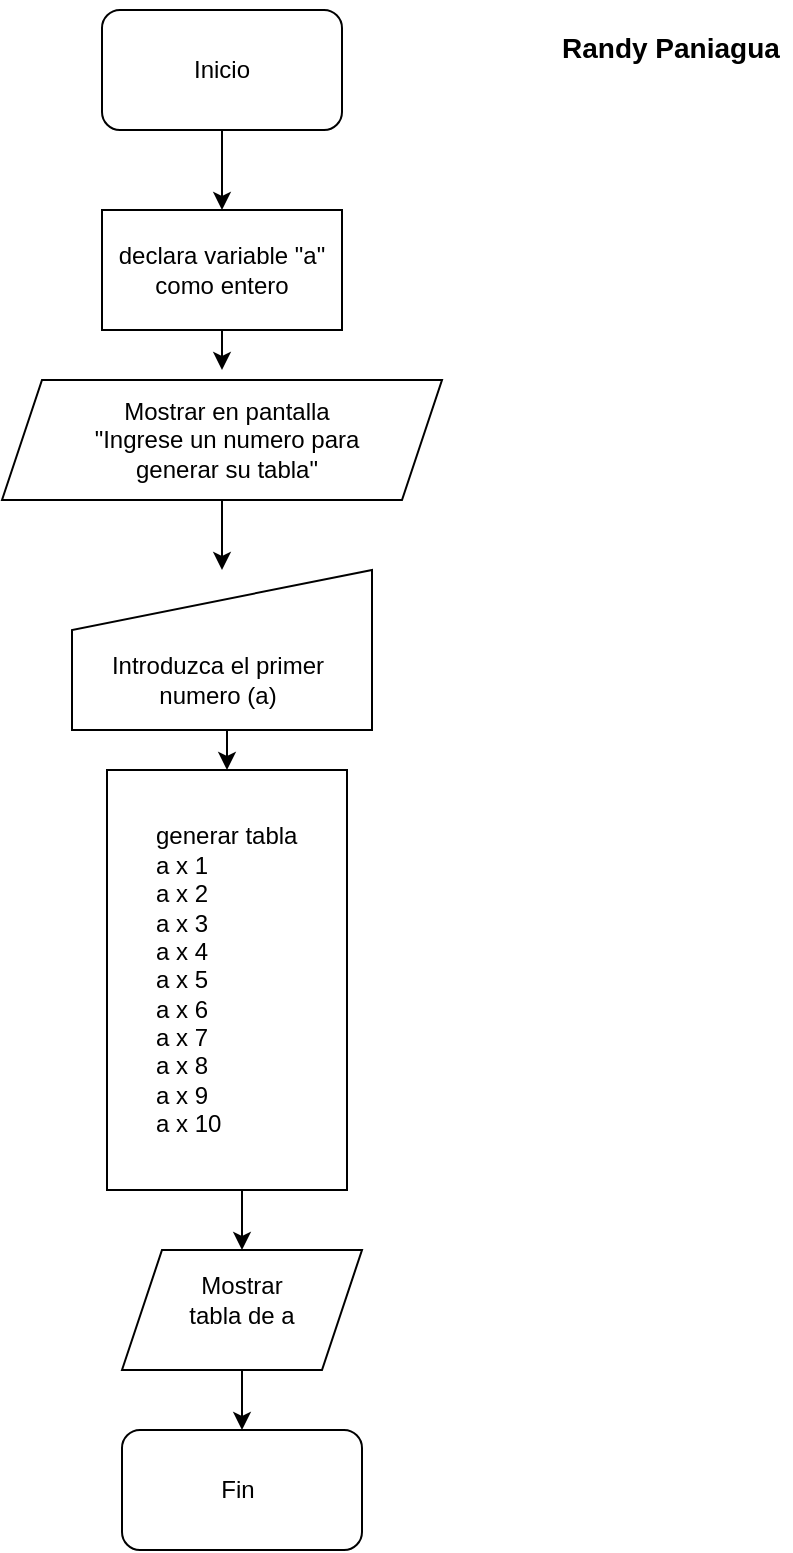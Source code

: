 <mxfile version="26.1.1">
  <diagram name="Página-1" id="qoeQH66abesUYm4jTpTn">
    <mxGraphModel dx="1020" dy="504" grid="1" gridSize="10" guides="1" tooltips="1" connect="1" arrows="1" fold="1" page="1" pageScale="1" pageWidth="827" pageHeight="1169" math="0" shadow="0">
      <root>
        <mxCell id="0" />
        <mxCell id="1" parent="0" />
        <mxCell id="7a81lDwzU7z2IchHKS0u-1" style="edgeStyle=orthogonalEdgeStyle;rounded=0;orthogonalLoop=1;jettySize=auto;html=1;exitX=0.5;exitY=1;exitDx=0;exitDy=0;entryX=0.5;entryY=0;entryDx=0;entryDy=0;" edge="1" parent="1" source="7a81lDwzU7z2IchHKS0u-2" target="7a81lDwzU7z2IchHKS0u-5">
          <mxGeometry relative="1" as="geometry" />
        </mxCell>
        <mxCell id="7a81lDwzU7z2IchHKS0u-2" value="" style="rounded=1;whiteSpace=wrap;html=1;" vertex="1" parent="1">
          <mxGeometry x="265" y="140" width="120" height="60" as="geometry" />
        </mxCell>
        <mxCell id="7a81lDwzU7z2IchHKS0u-3" value="Inicio" style="text;html=1;align=center;verticalAlign=middle;whiteSpace=wrap;rounded=0;" vertex="1" parent="1">
          <mxGeometry x="295" y="155" width="60" height="30" as="geometry" />
        </mxCell>
        <mxCell id="7a81lDwzU7z2IchHKS0u-4" style="edgeStyle=orthogonalEdgeStyle;rounded=0;orthogonalLoop=1;jettySize=auto;html=1;exitX=0.5;exitY=1;exitDx=0;exitDy=0;" edge="1" parent="1" source="7a81lDwzU7z2IchHKS0u-5">
          <mxGeometry relative="1" as="geometry">
            <mxPoint x="325" y="320" as="targetPoint" />
          </mxGeometry>
        </mxCell>
        <mxCell id="7a81lDwzU7z2IchHKS0u-5" value="" style="rounded=0;whiteSpace=wrap;html=1;" vertex="1" parent="1">
          <mxGeometry x="265" y="240" width="120" height="60" as="geometry" />
        </mxCell>
        <mxCell id="7a81lDwzU7z2IchHKS0u-6" value="declara variable &quot;a&quot; como entero" style="text;html=1;align=center;verticalAlign=middle;whiteSpace=wrap;rounded=0;" vertex="1" parent="1">
          <mxGeometry x="270" y="255" width="110" height="30" as="geometry" />
        </mxCell>
        <mxCell id="7a81lDwzU7z2IchHKS0u-7" style="edgeStyle=orthogonalEdgeStyle;rounded=0;orthogonalLoop=1;jettySize=auto;html=1;exitX=0.5;exitY=1;exitDx=0;exitDy=0;entryX=0.5;entryY=0;entryDx=0;entryDy=0;" edge="1" parent="1" source="7a81lDwzU7z2IchHKS0u-8">
          <mxGeometry relative="1" as="geometry">
            <mxPoint x="327.5" y="520" as="targetPoint" />
          </mxGeometry>
        </mxCell>
        <mxCell id="7a81lDwzU7z2IchHKS0u-8" value="" style="shape=manualInput;whiteSpace=wrap;html=1;" vertex="1" parent="1">
          <mxGeometry x="250" y="420" width="150" height="80" as="geometry" />
        </mxCell>
        <mxCell id="7a81lDwzU7z2IchHKS0u-9" value="Introduzca el primer numero (a)" style="text;html=1;align=center;verticalAlign=middle;whiteSpace=wrap;rounded=0;" vertex="1" parent="1">
          <mxGeometry x="261" y="460" width="124" height="30" as="geometry" />
        </mxCell>
        <mxCell id="7a81lDwzU7z2IchHKS0u-10" style="edgeStyle=orthogonalEdgeStyle;rounded=0;orthogonalLoop=1;jettySize=auto;html=1;exitX=0.5;exitY=1;exitDx=0;exitDy=0;entryX=0.5;entryY=0;entryDx=0;entryDy=0;" edge="1" parent="1" source="7a81lDwzU7z2IchHKS0u-11" target="7a81lDwzU7z2IchHKS0u-8">
          <mxGeometry relative="1" as="geometry" />
        </mxCell>
        <mxCell id="7a81lDwzU7z2IchHKS0u-11" value="" style="shape=parallelogram;perimeter=parallelogramPerimeter;whiteSpace=wrap;html=1;fixedSize=1;" vertex="1" parent="1">
          <mxGeometry x="215" y="325" width="220" height="60" as="geometry" />
        </mxCell>
        <mxCell id="7a81lDwzU7z2IchHKS0u-12" value="Mostrar en pantalla &quot;Ingrese un numero para generar su tabla&quot;" style="text;html=1;align=center;verticalAlign=middle;whiteSpace=wrap;rounded=0;" vertex="1" parent="1">
          <mxGeometry x="255" y="340" width="145" height="30" as="geometry" />
        </mxCell>
        <mxCell id="7a81lDwzU7z2IchHKS0u-13" value="" style="rounded=1;whiteSpace=wrap;html=1;" vertex="1" parent="1">
          <mxGeometry x="275" y="850" width="120" height="60" as="geometry" />
        </mxCell>
        <mxCell id="7a81lDwzU7z2IchHKS0u-14" value="Fin" style="text;html=1;align=center;verticalAlign=middle;whiteSpace=wrap;rounded=0;" vertex="1" parent="1">
          <mxGeometry x="303" y="865" width="60" height="30" as="geometry" />
        </mxCell>
        <mxCell id="7a81lDwzU7z2IchHKS0u-22" style="edgeStyle=orthogonalEdgeStyle;rounded=0;orthogonalLoop=1;jettySize=auto;html=1;exitX=0.5;exitY=1;exitDx=0;exitDy=0;entryX=0.5;entryY=0;entryDx=0;entryDy=0;" edge="1" parent="1" source="7a81lDwzU7z2IchHKS0u-23" target="7a81lDwzU7z2IchHKS0u-13">
          <mxGeometry relative="1" as="geometry" />
        </mxCell>
        <mxCell id="7a81lDwzU7z2IchHKS0u-23" value="" style="shape=parallelogram;perimeter=parallelogramPerimeter;whiteSpace=wrap;html=1;fixedSize=1;" vertex="1" parent="1">
          <mxGeometry x="275" y="760" width="120" height="60" as="geometry" />
        </mxCell>
        <mxCell id="7a81lDwzU7z2IchHKS0u-24" value="Mostrar tabla de a" style="text;html=1;align=center;verticalAlign=middle;whiteSpace=wrap;rounded=0;" vertex="1" parent="1">
          <mxGeometry x="305" y="770" width="60" height="30" as="geometry" />
        </mxCell>
        <mxCell id="7a81lDwzU7z2IchHKS0u-27" value="&lt;h1 style=&quot;margin-top: 0px;&quot;&gt;&lt;div&gt;&lt;font style=&quot;font-size: 14px;&quot;&gt;Randy Paniagua&lt;/font&gt;&lt;/div&gt;&lt;/h1&gt;" style="text;html=1;whiteSpace=wrap;overflow=hidden;rounded=0;" vertex="1" parent="1">
          <mxGeometry x="492.63" y="135" width="116.75" height="50" as="geometry" />
        </mxCell>
        <mxCell id="7a81lDwzU7z2IchHKS0u-30" style="edgeStyle=orthogonalEdgeStyle;rounded=0;orthogonalLoop=1;jettySize=auto;html=1;exitX=0.5;exitY=1;exitDx=0;exitDy=0;entryX=0.5;entryY=0;entryDx=0;entryDy=0;" edge="1" parent="1" source="7a81lDwzU7z2IchHKS0u-28" target="7a81lDwzU7z2IchHKS0u-23">
          <mxGeometry relative="1" as="geometry" />
        </mxCell>
        <mxCell id="7a81lDwzU7z2IchHKS0u-28" value="" style="rounded=0;whiteSpace=wrap;html=1;" vertex="1" parent="1">
          <mxGeometry x="267.5" y="520" width="120" height="210" as="geometry" />
        </mxCell>
        <mxCell id="7a81lDwzU7z2IchHKS0u-29" value="&lt;div&gt;generar tabla&lt;/div&gt;&lt;div style=&quot;&quot;&gt;&lt;span style=&quot;background-color: transparent; color: light-dark(rgb(0, 0, 0), rgb(255, 255, 255));&quot;&gt;a x 1&amp;nbsp;&lt;/span&gt;&lt;/div&gt;&lt;div&gt;&lt;span style=&quot;background-color: transparent; color: light-dark(rgb(0, 0, 0), rgb(255, 255, 255));&quot;&gt;a x 2&lt;/span&gt;&lt;/div&gt;&lt;div&gt;a x 3&lt;/div&gt;&lt;div&gt;a x 4&lt;/div&gt;&lt;div&gt;a x 5&lt;/div&gt;&lt;div&gt;a x 6&lt;/div&gt;&lt;div&gt;a x 7&lt;/div&gt;&lt;div&gt;a x 8&lt;/div&gt;&lt;div&gt;a x 9&lt;/div&gt;&lt;div&gt;a x 10&lt;/div&gt;" style="text;html=1;align=left;verticalAlign=middle;whiteSpace=wrap;rounded=0;" vertex="1" parent="1">
          <mxGeometry x="290" y="532.5" width="90" height="185" as="geometry" />
        </mxCell>
      </root>
    </mxGraphModel>
  </diagram>
</mxfile>
